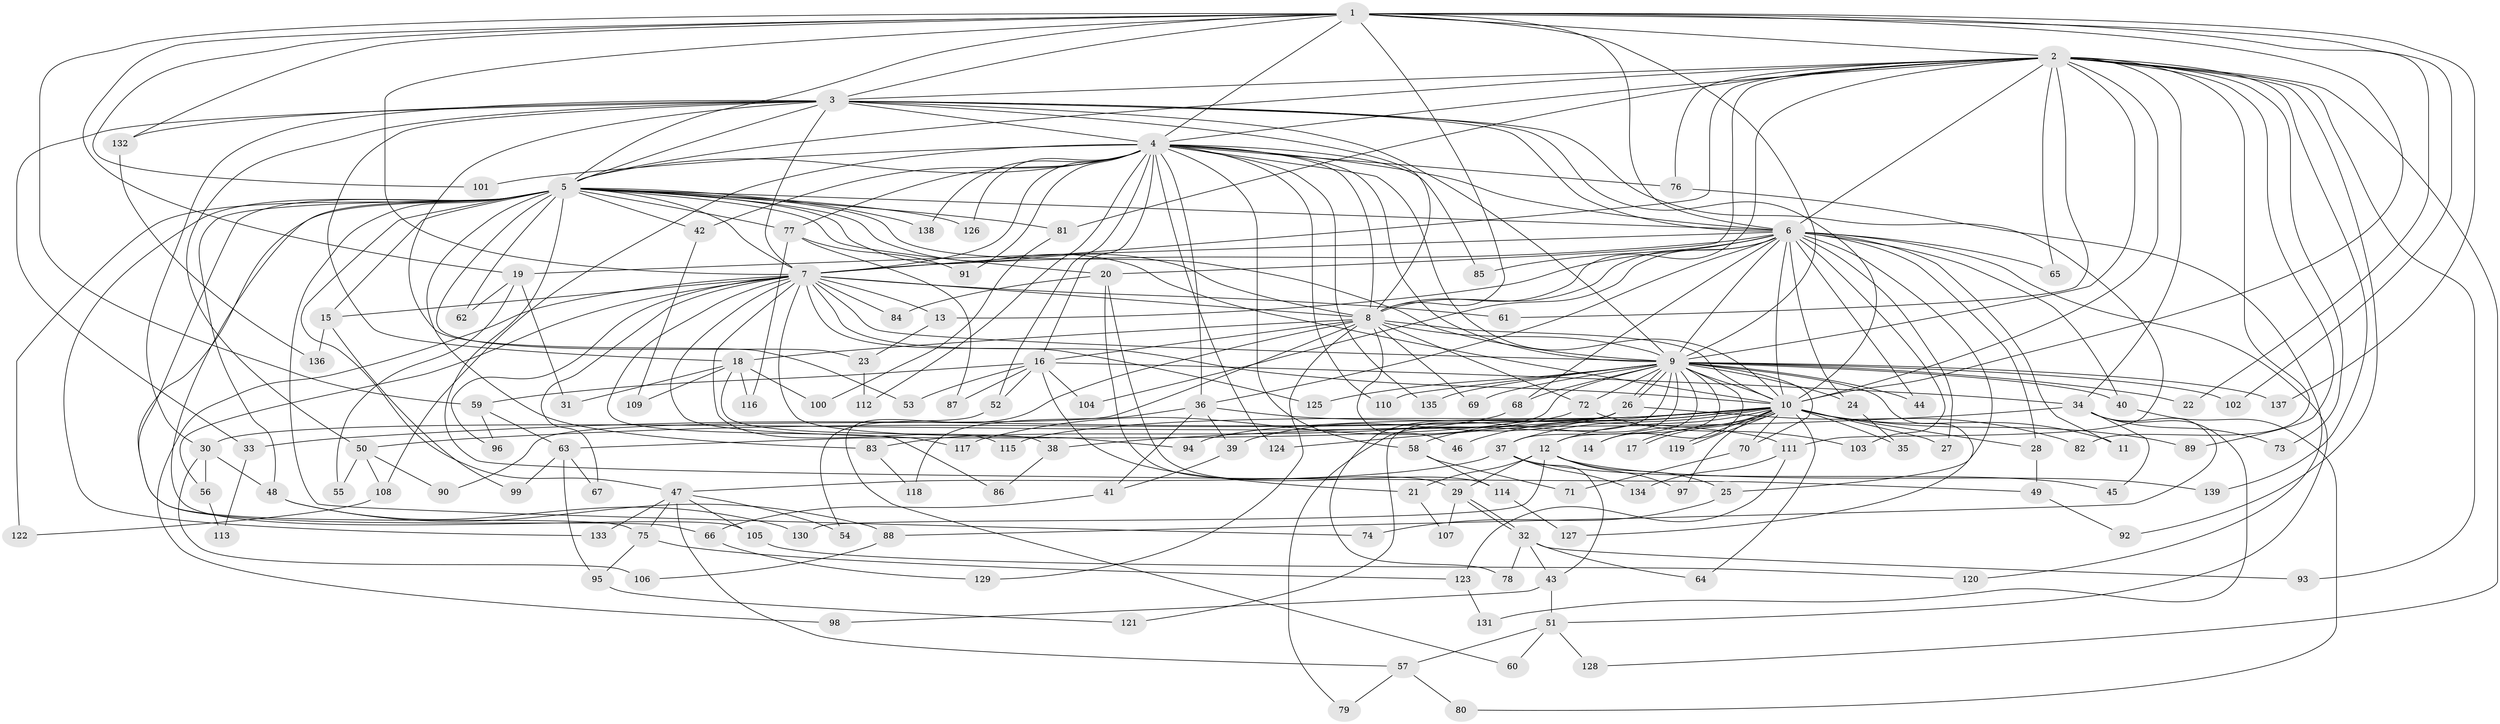 // Generated by graph-tools (version 1.1) at 2025/11/02/27/25 16:11:04]
// undirected, 139 vertices, 303 edges
graph export_dot {
graph [start="1"]
  node [color=gray90,style=filled];
  1;
  2;
  3;
  4;
  5;
  6;
  7;
  8;
  9;
  10;
  11;
  12;
  13;
  14;
  15;
  16;
  17;
  18;
  19;
  20;
  21;
  22;
  23;
  24;
  25;
  26;
  27;
  28;
  29;
  30;
  31;
  32;
  33;
  34;
  35;
  36;
  37;
  38;
  39;
  40;
  41;
  42;
  43;
  44;
  45;
  46;
  47;
  48;
  49;
  50;
  51;
  52;
  53;
  54;
  55;
  56;
  57;
  58;
  59;
  60;
  61;
  62;
  63;
  64;
  65;
  66;
  67;
  68;
  69;
  70;
  71;
  72;
  73;
  74;
  75;
  76;
  77;
  78;
  79;
  80;
  81;
  82;
  83;
  84;
  85;
  86;
  87;
  88;
  89;
  90;
  91;
  92;
  93;
  94;
  95;
  96;
  97;
  98;
  99;
  100;
  101;
  102;
  103;
  104;
  105;
  106;
  107;
  108;
  109;
  110;
  111;
  112;
  113;
  114;
  115;
  116;
  117;
  118;
  119;
  120;
  121;
  122;
  123;
  124;
  125;
  126;
  127;
  128;
  129;
  130;
  131;
  132;
  133;
  134;
  135;
  136;
  137;
  138;
  139;
  1 -- 2;
  1 -- 3;
  1 -- 4;
  1 -- 5;
  1 -- 6;
  1 -- 7;
  1 -- 8;
  1 -- 9;
  1 -- 10;
  1 -- 19;
  1 -- 22;
  1 -- 59;
  1 -- 101;
  1 -- 102;
  1 -- 132;
  1 -- 137;
  2 -- 3;
  2 -- 4;
  2 -- 5;
  2 -- 6;
  2 -- 7;
  2 -- 8;
  2 -- 9;
  2 -- 10;
  2 -- 20;
  2 -- 34;
  2 -- 61;
  2 -- 65;
  2 -- 73;
  2 -- 76;
  2 -- 81;
  2 -- 82;
  2 -- 89;
  2 -- 92;
  2 -- 93;
  2 -- 128;
  2 -- 139;
  3 -- 4;
  3 -- 5;
  3 -- 6;
  3 -- 7;
  3 -- 8;
  3 -- 9;
  3 -- 10;
  3 -- 18;
  3 -- 30;
  3 -- 33;
  3 -- 50;
  3 -- 53;
  3 -- 111;
  3 -- 132;
  4 -- 5;
  4 -- 6;
  4 -- 7;
  4 -- 8;
  4 -- 9;
  4 -- 10;
  4 -- 16;
  4 -- 36;
  4 -- 42;
  4 -- 52;
  4 -- 58;
  4 -- 76;
  4 -- 77;
  4 -- 85;
  4 -- 91;
  4 -- 101;
  4 -- 108;
  4 -- 110;
  4 -- 112;
  4 -- 124;
  4 -- 126;
  4 -- 135;
  4 -- 138;
  5 -- 6;
  5 -- 7;
  5 -- 8;
  5 -- 9;
  5 -- 10;
  5 -- 15;
  5 -- 20;
  5 -- 23;
  5 -- 42;
  5 -- 47;
  5 -- 48;
  5 -- 49;
  5 -- 62;
  5 -- 66;
  5 -- 74;
  5 -- 75;
  5 -- 77;
  5 -- 81;
  5 -- 83;
  5 -- 105;
  5 -- 122;
  5 -- 126;
  5 -- 133;
  5 -- 138;
  6 -- 7;
  6 -- 8;
  6 -- 9;
  6 -- 10;
  6 -- 11;
  6 -- 13;
  6 -- 19;
  6 -- 24;
  6 -- 25;
  6 -- 27;
  6 -- 28;
  6 -- 36;
  6 -- 40;
  6 -- 44;
  6 -- 51;
  6 -- 65;
  6 -- 68;
  6 -- 85;
  6 -- 103;
  6 -- 104;
  7 -- 8;
  7 -- 9;
  7 -- 10;
  7 -- 13;
  7 -- 15;
  7 -- 56;
  7 -- 61;
  7 -- 67;
  7 -- 84;
  7 -- 86;
  7 -- 94;
  7 -- 96;
  7 -- 98;
  7 -- 115;
  7 -- 117;
  7 -- 125;
  8 -- 9;
  8 -- 10;
  8 -- 16;
  8 -- 18;
  8 -- 46;
  8 -- 60;
  8 -- 69;
  8 -- 72;
  8 -- 90;
  8 -- 129;
  9 -- 10;
  9 -- 12;
  9 -- 14;
  9 -- 22;
  9 -- 24;
  9 -- 26;
  9 -- 26;
  9 -- 37;
  9 -- 40;
  9 -- 44;
  9 -- 63;
  9 -- 68;
  9 -- 69;
  9 -- 70;
  9 -- 72;
  9 -- 79;
  9 -- 102;
  9 -- 110;
  9 -- 121;
  9 -- 125;
  9 -- 127;
  9 -- 135;
  9 -- 137;
  10 -- 11;
  10 -- 12;
  10 -- 14;
  10 -- 17;
  10 -- 17;
  10 -- 27;
  10 -- 28;
  10 -- 33;
  10 -- 35;
  10 -- 37;
  10 -- 46;
  10 -- 50;
  10 -- 58;
  10 -- 64;
  10 -- 70;
  10 -- 89;
  10 -- 94;
  10 -- 97;
  10 -- 115;
  10 -- 119;
  10 -- 119;
  10 -- 124;
  12 -- 21;
  12 -- 25;
  12 -- 29;
  12 -- 97;
  12 -- 130;
  12 -- 139;
  13 -- 23;
  15 -- 99;
  15 -- 136;
  16 -- 21;
  16 -- 34;
  16 -- 52;
  16 -- 53;
  16 -- 59;
  16 -- 87;
  16 -- 104;
  18 -- 31;
  18 -- 38;
  18 -- 100;
  18 -- 109;
  18 -- 116;
  19 -- 31;
  19 -- 55;
  19 -- 62;
  20 -- 29;
  20 -- 84;
  20 -- 114;
  21 -- 107;
  23 -- 112;
  24 -- 35;
  25 -- 74;
  26 -- 30;
  26 -- 39;
  26 -- 78;
  26 -- 82;
  28 -- 49;
  29 -- 32;
  29 -- 32;
  29 -- 107;
  30 -- 48;
  30 -- 56;
  30 -- 106;
  32 -- 43;
  32 -- 64;
  32 -- 78;
  32 -- 93;
  33 -- 113;
  34 -- 38;
  34 -- 45;
  34 -- 73;
  34 -- 88;
  34 -- 131;
  36 -- 39;
  36 -- 41;
  36 -- 111;
  36 -- 118;
  37 -- 43;
  37 -- 45;
  37 -- 47;
  37 -- 134;
  38 -- 86;
  39 -- 41;
  40 -- 80;
  41 -- 66;
  42 -- 109;
  43 -- 51;
  43 -- 98;
  47 -- 54;
  47 -- 57;
  47 -- 75;
  47 -- 105;
  47 -- 133;
  48 -- 88;
  48 -- 130;
  49 -- 92;
  50 -- 55;
  50 -- 90;
  50 -- 108;
  51 -- 57;
  51 -- 60;
  51 -- 128;
  52 -- 54;
  56 -- 113;
  57 -- 79;
  57 -- 80;
  58 -- 71;
  58 -- 114;
  59 -- 63;
  59 -- 96;
  63 -- 67;
  63 -- 95;
  63 -- 99;
  66 -- 129;
  68 -- 83;
  70 -- 71;
  72 -- 103;
  72 -- 117;
  75 -- 95;
  75 -- 123;
  76 -- 120;
  77 -- 87;
  77 -- 91;
  77 -- 116;
  81 -- 100;
  83 -- 118;
  88 -- 106;
  95 -- 121;
  105 -- 120;
  108 -- 122;
  111 -- 123;
  111 -- 134;
  114 -- 127;
  123 -- 131;
  132 -- 136;
}
